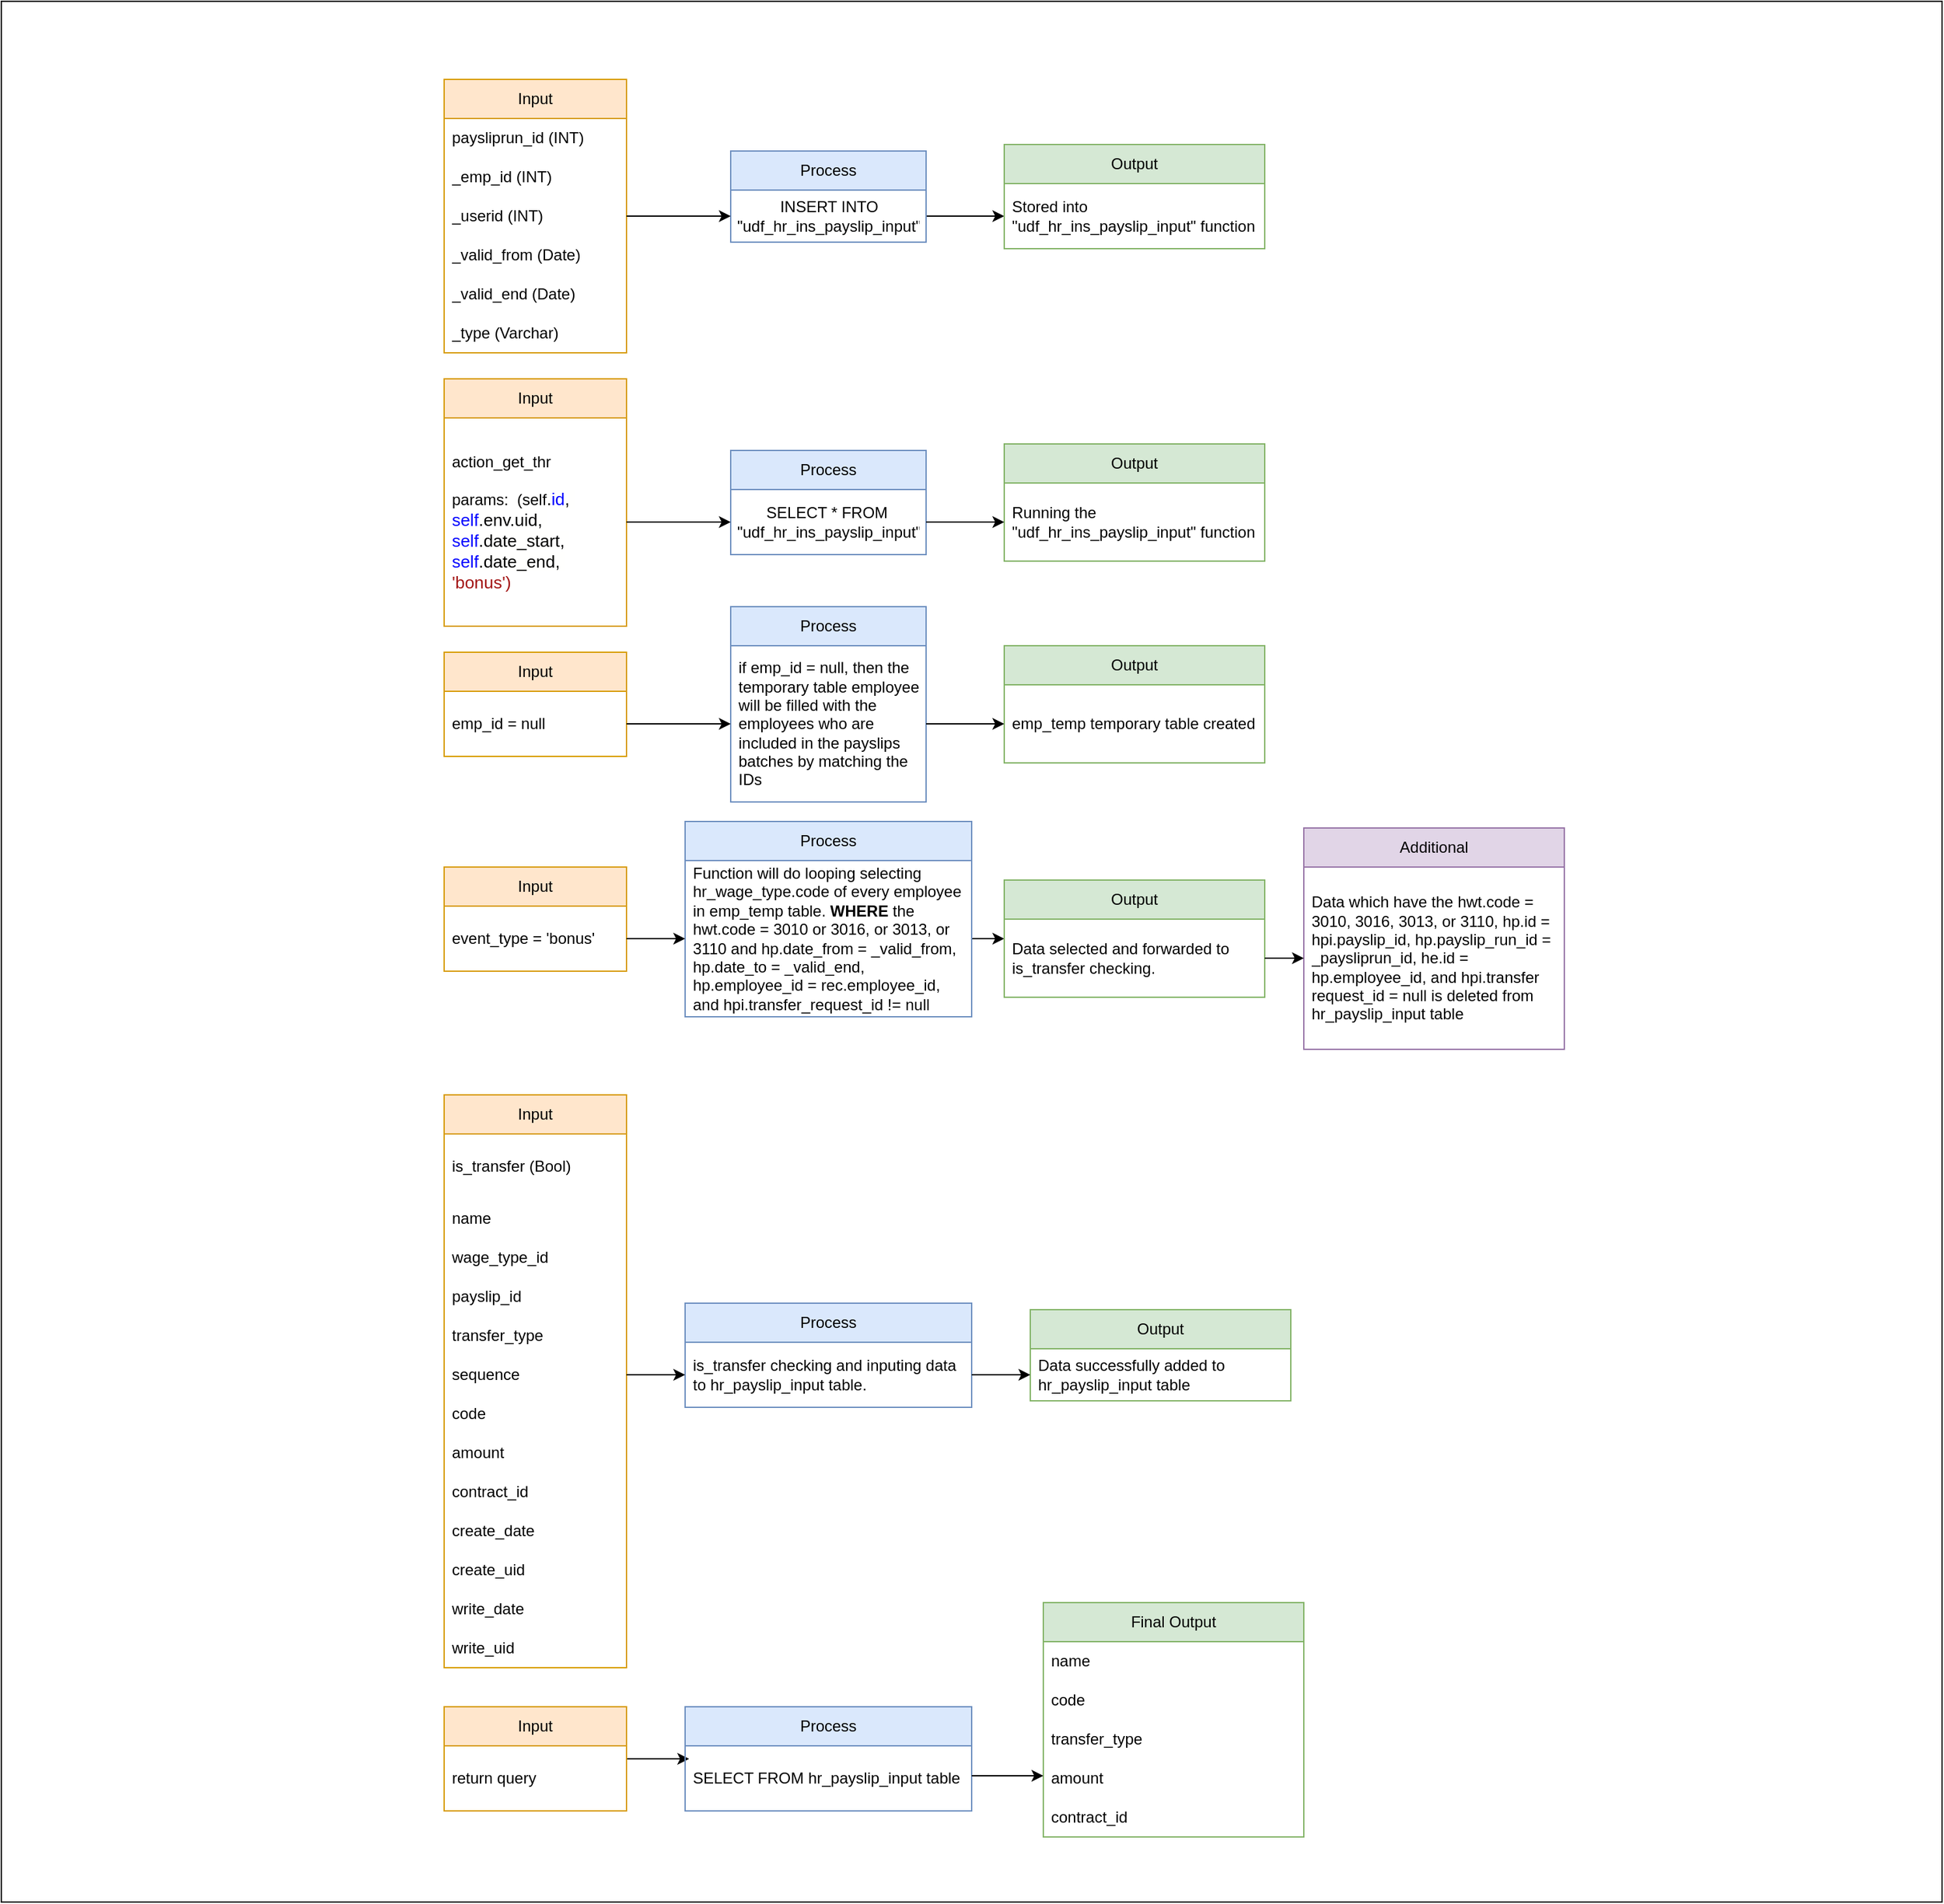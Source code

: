 <mxfile version="20.8.5" type="github">
  <diagram id="UuDjsptwpqmbSiXA63Qq" name="Page-1">
    <mxGraphModel dx="2835" dy="1155" grid="1" gridSize="10" guides="1" tooltips="1" connect="1" arrows="1" fold="1" page="1" pageScale="1" pageWidth="850" pageHeight="1100" math="0" shadow="0">
      <root>
        <mxCell id="0" />
        <mxCell id="1" parent="0" />
        <mxCell id="sz1f2lQ3bUpDNZ_DCgty-1" value="Input" style="swimlane;fontStyle=0;childLayout=stackLayout;horizontal=1;startSize=30;horizontalStack=0;resizeParent=1;resizeParentMax=0;resizeLast=0;collapsible=1;marginBottom=0;whiteSpace=wrap;html=1;fillColor=#ffe6cc;strokeColor=#d79b00;" vertex="1" parent="1">
          <mxGeometry x="100" y="220" width="140" height="210" as="geometry" />
        </mxCell>
        <mxCell id="sz1f2lQ3bUpDNZ_DCgty-2" value="paysliprun_id (INT)" style="text;strokeColor=none;fillColor=none;align=left;verticalAlign=middle;spacingLeft=4;spacingRight=4;overflow=hidden;points=[[0,0.5],[1,0.5]];portConstraint=eastwest;rotatable=0;whiteSpace=wrap;html=1;" vertex="1" parent="sz1f2lQ3bUpDNZ_DCgty-1">
          <mxGeometry y="30" width="140" height="30" as="geometry" />
        </mxCell>
        <mxCell id="sz1f2lQ3bUpDNZ_DCgty-3" value="_emp_id (INT)" style="text;strokeColor=none;fillColor=none;align=left;verticalAlign=middle;spacingLeft=4;spacingRight=4;overflow=hidden;points=[[0,0.5],[1,0.5]];portConstraint=eastwest;rotatable=0;whiteSpace=wrap;html=1;" vertex="1" parent="sz1f2lQ3bUpDNZ_DCgty-1">
          <mxGeometry y="60" width="140" height="30" as="geometry" />
        </mxCell>
        <mxCell id="sz1f2lQ3bUpDNZ_DCgty-4" value="_userid (INT)" style="text;strokeColor=none;fillColor=none;align=left;verticalAlign=middle;spacingLeft=4;spacingRight=4;overflow=hidden;points=[[0,0.5],[1,0.5]];portConstraint=eastwest;rotatable=0;whiteSpace=wrap;html=1;" vertex="1" parent="sz1f2lQ3bUpDNZ_DCgty-1">
          <mxGeometry y="90" width="140" height="30" as="geometry" />
        </mxCell>
        <mxCell id="sz1f2lQ3bUpDNZ_DCgty-5" value="_valid_from (Date)" style="text;strokeColor=none;fillColor=none;align=left;verticalAlign=middle;spacingLeft=4;spacingRight=4;overflow=hidden;points=[[0,0.5],[1,0.5]];portConstraint=eastwest;rotatable=0;whiteSpace=wrap;html=1;" vertex="1" parent="sz1f2lQ3bUpDNZ_DCgty-1">
          <mxGeometry y="120" width="140" height="30" as="geometry" />
        </mxCell>
        <mxCell id="sz1f2lQ3bUpDNZ_DCgty-6" value="_valid_end (Date)" style="text;strokeColor=none;fillColor=none;align=left;verticalAlign=middle;spacingLeft=4;spacingRight=4;overflow=hidden;points=[[0,0.5],[1,0.5]];portConstraint=eastwest;rotatable=0;whiteSpace=wrap;html=1;" vertex="1" parent="sz1f2lQ3bUpDNZ_DCgty-1">
          <mxGeometry y="150" width="140" height="30" as="geometry" />
        </mxCell>
        <mxCell id="sz1f2lQ3bUpDNZ_DCgty-7" value="_type (Varchar)" style="text;strokeColor=none;fillColor=none;align=left;verticalAlign=middle;spacingLeft=4;spacingRight=4;overflow=hidden;points=[[0,0.5],[1,0.5]];portConstraint=eastwest;rotatable=0;whiteSpace=wrap;html=1;" vertex="1" parent="sz1f2lQ3bUpDNZ_DCgty-1">
          <mxGeometry y="180" width="140" height="30" as="geometry" />
        </mxCell>
        <mxCell id="sz1f2lQ3bUpDNZ_DCgty-8" value="" style="edgeStyle=orthogonalEdgeStyle;rounded=0;orthogonalLoop=1;jettySize=auto;html=1;" edge="1" parent="1" source="sz1f2lQ3bUpDNZ_DCgty-9" target="sz1f2lQ3bUpDNZ_DCgty-12">
          <mxGeometry relative="1" as="geometry">
            <Array as="points">
              <mxPoint x="490" y="325" />
              <mxPoint x="490" y="325" />
            </Array>
          </mxGeometry>
        </mxCell>
        <mxCell id="sz1f2lQ3bUpDNZ_DCgty-9" value="Process" style="swimlane;fontStyle=0;childLayout=stackLayout;horizontal=1;startSize=30;horizontalStack=0;resizeParent=1;resizeParentMax=0;resizeLast=0;collapsible=1;marginBottom=0;whiteSpace=wrap;html=1;fillColor=#dae8fc;strokeColor=#6c8ebf;" vertex="1" parent="1">
          <mxGeometry x="320" y="275" width="150" height="70" as="geometry" />
        </mxCell>
        <mxCell id="sz1f2lQ3bUpDNZ_DCgty-10" value="INSERT INTO &quot;udf_hr_ins_payslip_input&quot;" style="text;strokeColor=none;fillColor=none;align=center;verticalAlign=middle;spacingLeft=4;spacingRight=4;overflow=hidden;points=[[0,0.5],[1,0.5]];portConstraint=eastwest;rotatable=0;whiteSpace=wrap;html=1;" vertex="1" parent="sz1f2lQ3bUpDNZ_DCgty-9">
          <mxGeometry y="30" width="150" height="40" as="geometry" />
        </mxCell>
        <mxCell id="sz1f2lQ3bUpDNZ_DCgty-11" value="Output" style="swimlane;fontStyle=0;childLayout=stackLayout;horizontal=1;startSize=30;horizontalStack=0;resizeParent=1;resizeParentMax=0;resizeLast=0;collapsible=1;marginBottom=0;whiteSpace=wrap;html=1;fillColor=#d5e8d4;strokeColor=#82b366;" vertex="1" parent="1">
          <mxGeometry x="530" y="270" width="200" height="80" as="geometry" />
        </mxCell>
        <mxCell id="sz1f2lQ3bUpDNZ_DCgty-12" value="Stored into &quot;udf_hr_ins_payslip_input&quot; function" style="text;strokeColor=none;fillColor=none;align=left;verticalAlign=middle;spacingLeft=4;spacingRight=4;overflow=hidden;points=[[0,0.5],[1,0.5]];portConstraint=eastwest;rotatable=0;whiteSpace=wrap;html=1;" vertex="1" parent="sz1f2lQ3bUpDNZ_DCgty-11">
          <mxGeometry y="30" width="200" height="50" as="geometry" />
        </mxCell>
        <mxCell id="sz1f2lQ3bUpDNZ_DCgty-13" value="Input" style="swimlane;fontStyle=0;childLayout=stackLayout;horizontal=1;startSize=30;horizontalStack=0;resizeParent=1;resizeParentMax=0;resizeLast=0;collapsible=1;marginBottom=0;whiteSpace=wrap;html=1;fillColor=#ffe6cc;strokeColor=#d79b00;" vertex="1" parent="1">
          <mxGeometry x="100" y="450" width="140" height="190" as="geometry" />
        </mxCell>
        <mxCell id="sz1f2lQ3bUpDNZ_DCgty-14" value="action_get_thr&lt;br&gt;&lt;br&gt;params:&amp;nbsp; (self&lt;span style=&quot;background-color: rgb(255, 255, 254); font-size: 13.2px;&quot;&gt;.&lt;/span&gt;&lt;span style=&quot;font-size: 13.2px; color: rgb(0, 0, 255);&quot;&gt;id&lt;/span&gt;&lt;span style=&quot;background-color: rgb(255, 255, 254); font-size: 13.2px;&quot;&gt;,&amp;nbsp;&lt;br&gt;&lt;/span&gt;&lt;span style=&quot;font-size: 13.2px; color: rgb(0, 0, 255);&quot;&gt;self&lt;/span&gt;&lt;span style=&quot;background-color: rgb(255, 255, 254); font-size: 13.2px;&quot;&gt;.env.uid,&amp;nbsp;&lt;br&gt;&lt;/span&gt;&lt;span style=&quot;font-size: 13.2px; color: rgb(0, 0, 255);&quot;&gt;self&lt;/span&gt;&lt;span style=&quot;background-color: rgb(255, 255, 254); font-size: 13.2px;&quot;&gt;.date_start,&amp;nbsp;&lt;br&gt;&lt;/span&gt;&lt;span style=&quot;font-size: 13.2px; color: rgb(0, 0, 255);&quot;&gt;self&lt;/span&gt;&lt;span style=&quot;background-color: rgb(255, 255, 254); font-size: 13.2px;&quot;&gt;.date_end,&amp;nbsp;&lt;br&gt;&lt;/span&gt;&lt;span style=&quot;font-size: 13.2px; color: rgb(163, 21, 21);&quot;&gt;&#39;bonus&#39;)&lt;/span&gt;" style="text;strokeColor=none;fillColor=none;align=left;verticalAlign=middle;spacingLeft=4;spacingRight=4;overflow=hidden;points=[[0,0.5],[1,0.5]];portConstraint=eastwest;rotatable=0;whiteSpace=wrap;html=1;" vertex="1" parent="sz1f2lQ3bUpDNZ_DCgty-13">
          <mxGeometry y="30" width="140" height="160" as="geometry" />
        </mxCell>
        <mxCell id="sz1f2lQ3bUpDNZ_DCgty-15" value="Process" style="swimlane;fontStyle=0;childLayout=stackLayout;horizontal=1;startSize=30;horizontalStack=0;resizeParent=1;resizeParentMax=0;resizeLast=0;collapsible=1;marginBottom=0;whiteSpace=wrap;html=1;fillColor=#dae8fc;strokeColor=#6c8ebf;" vertex="1" parent="1">
          <mxGeometry x="320" y="505" width="150" height="80" as="geometry" />
        </mxCell>
        <mxCell id="sz1f2lQ3bUpDNZ_DCgty-16" value="SELECT * FROM&amp;nbsp;&lt;br&gt;&quot;udf_hr_ins_payslip_input&quot;" style="text;strokeColor=none;fillColor=none;align=center;verticalAlign=middle;spacingLeft=4;spacingRight=4;overflow=hidden;points=[[0,0.5],[1,0.5]];portConstraint=eastwest;rotatable=0;whiteSpace=wrap;html=1;" vertex="1" parent="sz1f2lQ3bUpDNZ_DCgty-15">
          <mxGeometry y="30" width="150" height="50" as="geometry" />
        </mxCell>
        <mxCell id="sz1f2lQ3bUpDNZ_DCgty-17" value="Output" style="swimlane;fontStyle=0;childLayout=stackLayout;horizontal=1;startSize=30;horizontalStack=0;resizeParent=1;resizeParentMax=0;resizeLast=0;collapsible=1;marginBottom=0;whiteSpace=wrap;html=1;fillColor=#d5e8d4;strokeColor=#82b366;" vertex="1" parent="1">
          <mxGeometry x="530" y="500" width="200" height="90" as="geometry" />
        </mxCell>
        <mxCell id="sz1f2lQ3bUpDNZ_DCgty-18" value="Running the &quot;udf_hr_ins_payslip_input&quot; function" style="text;strokeColor=none;fillColor=none;align=left;verticalAlign=middle;spacingLeft=4;spacingRight=4;overflow=hidden;points=[[0,0.5],[1,0.5]];portConstraint=eastwest;rotatable=0;whiteSpace=wrap;html=1;" vertex="1" parent="sz1f2lQ3bUpDNZ_DCgty-17">
          <mxGeometry y="30" width="200" height="60" as="geometry" />
        </mxCell>
        <mxCell id="sz1f2lQ3bUpDNZ_DCgty-20" value="" style="edgeStyle=orthogonalEdgeStyle;rounded=0;orthogonalLoop=1;jettySize=auto;html=1;" edge="1" parent="1" source="sz1f2lQ3bUpDNZ_DCgty-14" target="sz1f2lQ3bUpDNZ_DCgty-16">
          <mxGeometry relative="1" as="geometry" />
        </mxCell>
        <mxCell id="sz1f2lQ3bUpDNZ_DCgty-21" value="" style="edgeStyle=orthogonalEdgeStyle;rounded=0;orthogonalLoop=1;jettySize=auto;html=1;" edge="1" parent="1" source="sz1f2lQ3bUpDNZ_DCgty-16">
          <mxGeometry relative="1" as="geometry">
            <mxPoint x="530" y="560" as="targetPoint" />
          </mxGeometry>
        </mxCell>
        <mxCell id="sz1f2lQ3bUpDNZ_DCgty-22" value="" style="edgeStyle=orthogonalEdgeStyle;rounded=0;orthogonalLoop=1;jettySize=auto;html=1;" edge="1" parent="1" source="sz1f2lQ3bUpDNZ_DCgty-4" target="sz1f2lQ3bUpDNZ_DCgty-10">
          <mxGeometry relative="1" as="geometry" />
        </mxCell>
        <mxCell id="sz1f2lQ3bUpDNZ_DCgty-31" value="Input" style="swimlane;fontStyle=0;childLayout=stackLayout;horizontal=1;startSize=30;horizontalStack=0;resizeParent=1;resizeParentMax=0;resizeLast=0;collapsible=1;marginBottom=0;whiteSpace=wrap;html=1;fillColor=#ffe6cc;strokeColor=#d79b00;" vertex="1" parent="1">
          <mxGeometry x="100" y="660" width="140" height="80" as="geometry" />
        </mxCell>
        <mxCell id="sz1f2lQ3bUpDNZ_DCgty-32" value="emp_id = null" style="text;strokeColor=none;fillColor=none;align=left;verticalAlign=middle;spacingLeft=4;spacingRight=4;overflow=hidden;points=[[0,0.5],[1,0.5]];portConstraint=eastwest;rotatable=0;whiteSpace=wrap;html=1;" vertex="1" parent="sz1f2lQ3bUpDNZ_DCgty-31">
          <mxGeometry y="30" width="140" height="50" as="geometry" />
        </mxCell>
        <mxCell id="sz1f2lQ3bUpDNZ_DCgty-35" value="Output" style="swimlane;fontStyle=0;childLayout=stackLayout;horizontal=1;startSize=30;horizontalStack=0;resizeParent=1;resizeParentMax=0;resizeLast=0;collapsible=1;marginBottom=0;whiteSpace=wrap;html=1;fillColor=#d5e8d4;strokeColor=#82b366;" vertex="1" parent="1">
          <mxGeometry x="530" y="655" width="200" height="90" as="geometry" />
        </mxCell>
        <mxCell id="sz1f2lQ3bUpDNZ_DCgty-36" value="emp_temp temporary table created" style="text;strokeColor=none;fillColor=none;align=left;verticalAlign=middle;spacingLeft=4;spacingRight=4;overflow=hidden;points=[[0,0.5],[1,0.5]];portConstraint=eastwest;rotatable=0;whiteSpace=wrap;html=1;" vertex="1" parent="sz1f2lQ3bUpDNZ_DCgty-35">
          <mxGeometry y="30" width="200" height="60" as="geometry" />
        </mxCell>
        <mxCell id="sz1f2lQ3bUpDNZ_DCgty-43" value="Process" style="swimlane;fontStyle=0;childLayout=stackLayout;horizontal=1;startSize=30;horizontalStack=0;resizeParent=1;resizeParentMax=0;resizeLast=0;collapsible=1;marginBottom=0;whiteSpace=wrap;html=1;fillColor=#dae8fc;strokeColor=#6c8ebf;" vertex="1" parent="1">
          <mxGeometry x="320" y="625" width="150" height="150" as="geometry" />
        </mxCell>
        <mxCell id="sz1f2lQ3bUpDNZ_DCgty-44" value="&lt;div style=&quot;&quot;&gt;&lt;span style=&quot;background-color: initial;&quot;&gt;if emp_id = null, then the temporary table employee will be filled with the employees who are included in the payslips batches by matching the IDs&lt;/span&gt;&lt;/div&gt;" style="text;strokeColor=none;fillColor=none;align=left;verticalAlign=middle;spacingLeft=4;spacingRight=4;overflow=hidden;points=[[0,0.5],[1,0.5]];portConstraint=eastwest;rotatable=0;whiteSpace=wrap;html=1;" vertex="1" parent="sz1f2lQ3bUpDNZ_DCgty-43">
          <mxGeometry y="30" width="150" height="120" as="geometry" />
        </mxCell>
        <mxCell id="sz1f2lQ3bUpDNZ_DCgty-45" value="Input" style="swimlane;fontStyle=0;childLayout=stackLayout;horizontal=1;startSize=30;horizontalStack=0;resizeParent=1;resizeParentMax=0;resizeLast=0;collapsible=1;marginBottom=0;whiteSpace=wrap;html=1;fillColor=#ffe6cc;strokeColor=#d79b00;" vertex="1" parent="1">
          <mxGeometry x="100" y="825" width="140" height="80" as="geometry" />
        </mxCell>
        <mxCell id="sz1f2lQ3bUpDNZ_DCgty-46" value="event_type = &#39;bonus&#39;" style="text;strokeColor=none;fillColor=none;align=left;verticalAlign=middle;spacingLeft=4;spacingRight=4;overflow=hidden;points=[[0,0.5],[1,0.5]];portConstraint=eastwest;rotatable=0;whiteSpace=wrap;html=1;" vertex="1" parent="sz1f2lQ3bUpDNZ_DCgty-45">
          <mxGeometry y="30" width="140" height="50" as="geometry" />
        </mxCell>
        <mxCell id="sz1f2lQ3bUpDNZ_DCgty-88" value="" style="edgeStyle=orthogonalEdgeStyle;rounded=0;orthogonalLoop=1;jettySize=auto;html=1;fontFamily=Helvetica;endArrow=none;endFill=0;startArrow=classic;startFill=1;" edge="1" parent="1" source="sz1f2lQ3bUpDNZ_DCgty-47" target="sz1f2lQ3bUpDNZ_DCgty-50">
          <mxGeometry relative="1" as="geometry" />
        </mxCell>
        <mxCell id="sz1f2lQ3bUpDNZ_DCgty-47" value="Output" style="swimlane;fontStyle=0;childLayout=stackLayout;horizontal=1;startSize=30;horizontalStack=0;resizeParent=1;resizeParentMax=0;resizeLast=0;collapsible=1;marginBottom=0;whiteSpace=wrap;html=1;fillColor=#d5e8d4;strokeColor=#82b366;" vertex="1" parent="1">
          <mxGeometry x="530" y="835" width="200" height="90" as="geometry" />
        </mxCell>
        <mxCell id="sz1f2lQ3bUpDNZ_DCgty-48" value="Data selected and forwarded to is_transfer checking." style="text;strokeColor=none;fillColor=none;align=left;verticalAlign=middle;spacingLeft=4;spacingRight=4;overflow=hidden;points=[[0,0.5],[1,0.5]];portConstraint=eastwest;rotatable=0;whiteSpace=wrap;html=1;" vertex="1" parent="sz1f2lQ3bUpDNZ_DCgty-47">
          <mxGeometry y="30" width="200" height="60" as="geometry" />
        </mxCell>
        <mxCell id="sz1f2lQ3bUpDNZ_DCgty-49" value="Process" style="swimlane;fontStyle=0;childLayout=stackLayout;horizontal=1;startSize=30;horizontalStack=0;resizeParent=1;resizeParentMax=0;resizeLast=0;collapsible=1;marginBottom=0;whiteSpace=wrap;html=1;fillColor=#dae8fc;strokeColor=#6c8ebf;" vertex="1" parent="1">
          <mxGeometry x="285" y="790" width="220" height="150" as="geometry" />
        </mxCell>
        <mxCell id="sz1f2lQ3bUpDNZ_DCgty-50" value="&lt;div style=&quot;&quot;&gt;Function will do looping selecting hr_wage_type.code of every employee in emp_temp table. &lt;b&gt;WHERE &lt;/b&gt;the hwt.code = 3010 or 3016, or 3013, or 3110 and hp.date_from = _valid_from, hp.date_to = _valid_end, hp.employee_id = rec.employee_id, and hpi.transfer_request_id != null&amp;nbsp;&lt;/div&gt;" style="text;strokeColor=none;fillColor=none;align=left;verticalAlign=middle;spacingLeft=4;spacingRight=4;overflow=hidden;points=[[0,0.5],[1,0.5]];portConstraint=eastwest;rotatable=0;whiteSpace=wrap;html=1;" vertex="1" parent="sz1f2lQ3bUpDNZ_DCgty-49">
          <mxGeometry y="30" width="220" height="120" as="geometry" />
        </mxCell>
        <mxCell id="sz1f2lQ3bUpDNZ_DCgty-51" value="Additional" style="swimlane;fontStyle=0;childLayout=stackLayout;horizontal=1;startSize=30;horizontalStack=0;resizeParent=1;resizeParentMax=0;resizeLast=0;collapsible=1;marginBottom=0;whiteSpace=wrap;html=1;fillColor=#e1d5e7;strokeColor=#9673a6;" vertex="1" parent="1">
          <mxGeometry x="760" y="795" width="200" height="170" as="geometry" />
        </mxCell>
        <mxCell id="sz1f2lQ3bUpDNZ_DCgty-52" value="Data which have the hwt.code = 3010, 3016, 3013, or 3110, hp.id = hpi.payslip_id, hp.payslip_run_id = _paysliprun_id, he.id = hp.employee_id, and hpi.transfer request_id = null is deleted from hr_payslip_input table" style="text;strokeColor=none;fillColor=none;align=left;verticalAlign=middle;spacingLeft=4;spacingRight=4;overflow=hidden;points=[[0,0.5],[1,0.5]];portConstraint=eastwest;rotatable=0;whiteSpace=wrap;html=1;" vertex="1" parent="sz1f2lQ3bUpDNZ_DCgty-51">
          <mxGeometry y="30" width="200" height="140" as="geometry" />
        </mxCell>
        <mxCell id="sz1f2lQ3bUpDNZ_DCgty-53" value="Input" style="swimlane;fontStyle=0;childLayout=stackLayout;horizontal=1;startSize=30;horizontalStack=0;resizeParent=1;resizeParentMax=0;resizeLast=0;collapsible=1;marginBottom=0;whiteSpace=wrap;html=1;fillColor=#ffe6cc;strokeColor=#d79b00;" vertex="1" parent="1">
          <mxGeometry x="100" y="1000" width="140" height="440" as="geometry" />
        </mxCell>
        <mxCell id="sz1f2lQ3bUpDNZ_DCgty-60" value="is_transfer (Bool)" style="text;strokeColor=none;fillColor=none;align=left;verticalAlign=middle;spacingLeft=4;spacingRight=4;overflow=hidden;points=[[0,0.5],[1,0.5]];portConstraint=eastwest;rotatable=0;whiteSpace=wrap;html=1;" vertex="1" parent="sz1f2lQ3bUpDNZ_DCgty-53">
          <mxGeometry y="30" width="140" height="50" as="geometry" />
        </mxCell>
        <mxCell id="sz1f2lQ3bUpDNZ_DCgty-61" value="name" style="text;strokeColor=none;fillColor=none;align=left;verticalAlign=middle;spacingLeft=4;spacingRight=4;overflow=hidden;points=[[0,0.5],[1,0.5]];portConstraint=eastwest;rotatable=0;whiteSpace=wrap;html=1;" vertex="1" parent="sz1f2lQ3bUpDNZ_DCgty-53">
          <mxGeometry y="80" width="140" height="30" as="geometry" />
        </mxCell>
        <mxCell id="sz1f2lQ3bUpDNZ_DCgty-62" value="wage_type_id" style="text;strokeColor=none;fillColor=none;align=left;verticalAlign=middle;spacingLeft=4;spacingRight=4;overflow=hidden;points=[[0,0.5],[1,0.5]];portConstraint=eastwest;rotatable=0;whiteSpace=wrap;html=1;" vertex="1" parent="sz1f2lQ3bUpDNZ_DCgty-53">
          <mxGeometry y="110" width="140" height="30" as="geometry" />
        </mxCell>
        <mxCell id="sz1f2lQ3bUpDNZ_DCgty-63" value="payslip_id" style="text;strokeColor=none;fillColor=none;align=left;verticalAlign=middle;spacingLeft=4;spacingRight=4;overflow=hidden;points=[[0,0.5],[1,0.5]];portConstraint=eastwest;rotatable=0;whiteSpace=wrap;html=1;" vertex="1" parent="sz1f2lQ3bUpDNZ_DCgty-53">
          <mxGeometry y="140" width="140" height="30" as="geometry" />
        </mxCell>
        <mxCell id="sz1f2lQ3bUpDNZ_DCgty-64" value="transfer_type" style="text;strokeColor=none;fillColor=none;align=left;verticalAlign=middle;spacingLeft=4;spacingRight=4;overflow=hidden;points=[[0,0.5],[1,0.5]];portConstraint=eastwest;rotatable=0;whiteSpace=wrap;html=1;" vertex="1" parent="sz1f2lQ3bUpDNZ_DCgty-53">
          <mxGeometry y="170" width="140" height="30" as="geometry" />
        </mxCell>
        <mxCell id="sz1f2lQ3bUpDNZ_DCgty-65" value="sequence" style="text;strokeColor=none;fillColor=none;align=left;verticalAlign=middle;spacingLeft=4;spacingRight=4;overflow=hidden;points=[[0,0.5],[1,0.5]];portConstraint=eastwest;rotatable=0;whiteSpace=wrap;html=1;" vertex="1" parent="sz1f2lQ3bUpDNZ_DCgty-53">
          <mxGeometry y="200" width="140" height="30" as="geometry" />
        </mxCell>
        <mxCell id="sz1f2lQ3bUpDNZ_DCgty-66" value="code" style="text;strokeColor=none;fillColor=none;align=left;verticalAlign=middle;spacingLeft=4;spacingRight=4;overflow=hidden;points=[[0,0.5],[1,0.5]];portConstraint=eastwest;rotatable=0;whiteSpace=wrap;html=1;" vertex="1" parent="sz1f2lQ3bUpDNZ_DCgty-53">
          <mxGeometry y="230" width="140" height="30" as="geometry" />
        </mxCell>
        <mxCell id="sz1f2lQ3bUpDNZ_DCgty-67" value="amount" style="text;strokeColor=none;fillColor=none;align=left;verticalAlign=middle;spacingLeft=4;spacingRight=4;overflow=hidden;points=[[0,0.5],[1,0.5]];portConstraint=eastwest;rotatable=0;whiteSpace=wrap;html=1;" vertex="1" parent="sz1f2lQ3bUpDNZ_DCgty-53">
          <mxGeometry y="260" width="140" height="30" as="geometry" />
        </mxCell>
        <mxCell id="sz1f2lQ3bUpDNZ_DCgty-68" value="contract_id" style="text;strokeColor=none;fillColor=none;align=left;verticalAlign=middle;spacingLeft=4;spacingRight=4;overflow=hidden;points=[[0,0.5],[1,0.5]];portConstraint=eastwest;rotatable=0;whiteSpace=wrap;html=1;" vertex="1" parent="sz1f2lQ3bUpDNZ_DCgty-53">
          <mxGeometry y="290" width="140" height="30" as="geometry" />
        </mxCell>
        <mxCell id="sz1f2lQ3bUpDNZ_DCgty-69" value="create_date" style="text;strokeColor=none;fillColor=none;align=left;verticalAlign=middle;spacingLeft=4;spacingRight=4;overflow=hidden;points=[[0,0.5],[1,0.5]];portConstraint=eastwest;rotatable=0;whiteSpace=wrap;html=1;" vertex="1" parent="sz1f2lQ3bUpDNZ_DCgty-53">
          <mxGeometry y="320" width="140" height="30" as="geometry" />
        </mxCell>
        <mxCell id="sz1f2lQ3bUpDNZ_DCgty-70" value="create_uid" style="text;strokeColor=none;fillColor=none;align=left;verticalAlign=middle;spacingLeft=4;spacingRight=4;overflow=hidden;points=[[0,0.5],[1,0.5]];portConstraint=eastwest;rotatable=0;whiteSpace=wrap;html=1;" vertex="1" parent="sz1f2lQ3bUpDNZ_DCgty-53">
          <mxGeometry y="350" width="140" height="30" as="geometry" />
        </mxCell>
        <mxCell id="sz1f2lQ3bUpDNZ_DCgty-71" value="write_date" style="text;strokeColor=none;fillColor=none;align=left;verticalAlign=middle;spacingLeft=4;spacingRight=4;overflow=hidden;points=[[0,0.5],[1,0.5]];portConstraint=eastwest;rotatable=0;whiteSpace=wrap;html=1;" vertex="1" parent="sz1f2lQ3bUpDNZ_DCgty-53">
          <mxGeometry y="380" width="140" height="30" as="geometry" />
        </mxCell>
        <mxCell id="sz1f2lQ3bUpDNZ_DCgty-54" value="write_uid" style="text;strokeColor=none;fillColor=none;align=left;verticalAlign=middle;spacingLeft=4;spacingRight=4;overflow=hidden;points=[[0,0.5],[1,0.5]];portConstraint=eastwest;rotatable=0;whiteSpace=wrap;html=1;" vertex="1" parent="sz1f2lQ3bUpDNZ_DCgty-53">
          <mxGeometry y="410" width="140" height="30" as="geometry" />
        </mxCell>
        <mxCell id="sz1f2lQ3bUpDNZ_DCgty-55" value="Output" style="swimlane;fontStyle=0;childLayout=stackLayout;horizontal=1;startSize=30;horizontalStack=0;resizeParent=1;resizeParentMax=0;resizeLast=0;collapsible=1;marginBottom=0;whiteSpace=wrap;html=1;fillColor=#d5e8d4;strokeColor=#82b366;" vertex="1" parent="1">
          <mxGeometry x="550" y="1165" width="200" height="70" as="geometry" />
        </mxCell>
        <mxCell id="sz1f2lQ3bUpDNZ_DCgty-56" value="Data successfully added to hr_payslip_input table" style="text;strokeColor=none;fillColor=none;align=left;verticalAlign=middle;spacingLeft=4;spacingRight=4;overflow=hidden;points=[[0,0.5],[1,0.5]];portConstraint=eastwest;rotatable=0;whiteSpace=wrap;html=1;" vertex="1" parent="sz1f2lQ3bUpDNZ_DCgty-55">
          <mxGeometry y="30" width="200" height="40" as="geometry" />
        </mxCell>
        <mxCell id="sz1f2lQ3bUpDNZ_DCgty-57" value="Process" style="swimlane;fontStyle=0;childLayout=stackLayout;horizontal=1;startSize=30;horizontalStack=0;resizeParent=1;resizeParentMax=0;resizeLast=0;collapsible=1;marginBottom=0;whiteSpace=wrap;html=1;fillColor=#dae8fc;strokeColor=#6c8ebf;" vertex="1" parent="1">
          <mxGeometry x="285" y="1160" width="220" height="80" as="geometry" />
        </mxCell>
        <mxCell id="sz1f2lQ3bUpDNZ_DCgty-58" value="&lt;div style=&quot;&quot;&gt;is_transfer checking and inputing data to hr_payslip_input table.&lt;/div&gt;" style="text;strokeColor=none;fillColor=none;align=left;verticalAlign=middle;spacingLeft=4;spacingRight=4;overflow=hidden;points=[[0,0.5],[1,0.5]];portConstraint=eastwest;rotatable=0;whiteSpace=wrap;html=1;" vertex="1" parent="sz1f2lQ3bUpDNZ_DCgty-57">
          <mxGeometry y="30" width="220" height="50" as="geometry" />
        </mxCell>
        <mxCell id="sz1f2lQ3bUpDNZ_DCgty-77" value="Final Output" style="swimlane;fontStyle=0;childLayout=stackLayout;horizontal=1;startSize=30;horizontalStack=0;resizeParent=1;resizeParentMax=0;resizeLast=0;collapsible=1;marginBottom=0;whiteSpace=wrap;html=1;fillColor=#d5e8d4;strokeColor=#82b366;" vertex="1" parent="1">
          <mxGeometry x="560" y="1390" width="200" height="180" as="geometry" />
        </mxCell>
        <mxCell id="sz1f2lQ3bUpDNZ_DCgty-78" value="name" style="text;strokeColor=none;fillColor=none;align=left;verticalAlign=middle;spacingLeft=4;spacingRight=4;overflow=hidden;points=[[0,0.5],[1,0.5]];portConstraint=eastwest;rotatable=0;whiteSpace=wrap;html=1;" vertex="1" parent="sz1f2lQ3bUpDNZ_DCgty-77">
          <mxGeometry y="30" width="200" height="30" as="geometry" />
        </mxCell>
        <mxCell id="sz1f2lQ3bUpDNZ_DCgty-79" value="code" style="text;strokeColor=none;fillColor=none;align=left;verticalAlign=middle;spacingLeft=4;spacingRight=4;overflow=hidden;points=[[0,0.5],[1,0.5]];portConstraint=eastwest;rotatable=0;whiteSpace=wrap;html=1;" vertex="1" parent="sz1f2lQ3bUpDNZ_DCgty-77">
          <mxGeometry y="60" width="200" height="30" as="geometry" />
        </mxCell>
        <mxCell id="sz1f2lQ3bUpDNZ_DCgty-80" value="transfer_type" style="text;strokeColor=none;fillColor=none;align=left;verticalAlign=middle;spacingLeft=4;spacingRight=4;overflow=hidden;points=[[0,0.5],[1,0.5]];portConstraint=eastwest;rotatable=0;whiteSpace=wrap;html=1;" vertex="1" parent="sz1f2lQ3bUpDNZ_DCgty-77">
          <mxGeometry y="90" width="200" height="30" as="geometry" />
        </mxCell>
        <mxCell id="sz1f2lQ3bUpDNZ_DCgty-81" value="amount" style="text;strokeColor=none;fillColor=none;align=left;verticalAlign=middle;spacingLeft=4;spacingRight=4;overflow=hidden;points=[[0,0.5],[1,0.5]];portConstraint=eastwest;rotatable=0;whiteSpace=wrap;html=1;" vertex="1" parent="sz1f2lQ3bUpDNZ_DCgty-77">
          <mxGeometry y="120" width="200" height="30" as="geometry" />
        </mxCell>
        <mxCell id="sz1f2lQ3bUpDNZ_DCgty-82" value="contract_id" style="text;strokeColor=none;fillColor=none;align=left;verticalAlign=middle;spacingLeft=4;spacingRight=4;overflow=hidden;points=[[0,0.5],[1,0.5]];portConstraint=eastwest;rotatable=0;whiteSpace=wrap;html=1;" vertex="1" parent="sz1f2lQ3bUpDNZ_DCgty-77">
          <mxGeometry y="150" width="200" height="30" as="geometry" />
        </mxCell>
        <mxCell id="sz1f2lQ3bUpDNZ_DCgty-83" value="" style="edgeStyle=orthogonalEdgeStyle;rounded=0;orthogonalLoop=1;jettySize=auto;html=1;fontFamily=Helvetica;" edge="1" parent="1" source="sz1f2lQ3bUpDNZ_DCgty-65" target="sz1f2lQ3bUpDNZ_DCgty-58">
          <mxGeometry relative="1" as="geometry" />
        </mxCell>
        <mxCell id="sz1f2lQ3bUpDNZ_DCgty-84" value="" style="edgeStyle=orthogonalEdgeStyle;rounded=0;orthogonalLoop=1;jettySize=auto;html=1;fontFamily=Helvetica;" edge="1" parent="1" source="sz1f2lQ3bUpDNZ_DCgty-58" target="sz1f2lQ3bUpDNZ_DCgty-56">
          <mxGeometry relative="1" as="geometry" />
        </mxCell>
        <mxCell id="sz1f2lQ3bUpDNZ_DCgty-85" value="" style="edgeStyle=orthogonalEdgeStyle;rounded=0;orthogonalLoop=1;jettySize=auto;html=1;fontFamily=Helvetica;" edge="1" parent="1" source="sz1f2lQ3bUpDNZ_DCgty-32" target="sz1f2lQ3bUpDNZ_DCgty-44">
          <mxGeometry relative="1" as="geometry" />
        </mxCell>
        <mxCell id="sz1f2lQ3bUpDNZ_DCgty-86" value="" style="edgeStyle=orthogonalEdgeStyle;rounded=0;orthogonalLoop=1;jettySize=auto;html=1;fontFamily=Helvetica;" edge="1" parent="1" source="sz1f2lQ3bUpDNZ_DCgty-44" target="sz1f2lQ3bUpDNZ_DCgty-36">
          <mxGeometry relative="1" as="geometry" />
        </mxCell>
        <mxCell id="sz1f2lQ3bUpDNZ_DCgty-87" value="" style="edgeStyle=orthogonalEdgeStyle;rounded=0;orthogonalLoop=1;jettySize=auto;html=1;fontFamily=Helvetica;" edge="1" parent="1" source="sz1f2lQ3bUpDNZ_DCgty-46" target="sz1f2lQ3bUpDNZ_DCgty-50">
          <mxGeometry relative="1" as="geometry" />
        </mxCell>
        <mxCell id="sz1f2lQ3bUpDNZ_DCgty-89" value="" style="edgeStyle=orthogonalEdgeStyle;rounded=0;orthogonalLoop=1;jettySize=auto;html=1;fontFamily=Helvetica;startArrow=none;startFill=0;endArrow=classic;endFill=1;" edge="1" parent="1" source="sz1f2lQ3bUpDNZ_DCgty-48" target="sz1f2lQ3bUpDNZ_DCgty-52">
          <mxGeometry relative="1" as="geometry" />
        </mxCell>
        <mxCell id="sz1f2lQ3bUpDNZ_DCgty-108" value="" style="edgeStyle=orthogonalEdgeStyle;rounded=0;orthogonalLoop=1;jettySize=auto;html=1;fontFamily=Helvetica;startArrow=none;startFill=0;endArrow=classic;endFill=1;entryX=0.014;entryY=0.2;entryDx=0;entryDy=0;entryPerimeter=0;" edge="1" parent="1" source="sz1f2lQ3bUpDNZ_DCgty-104" target="sz1f2lQ3bUpDNZ_DCgty-107">
          <mxGeometry relative="1" as="geometry" />
        </mxCell>
        <mxCell id="sz1f2lQ3bUpDNZ_DCgty-104" value="Input" style="swimlane;fontStyle=0;childLayout=stackLayout;horizontal=1;startSize=30;horizontalStack=0;resizeParent=1;resizeParentMax=0;resizeLast=0;collapsible=1;marginBottom=0;whiteSpace=wrap;html=1;fillColor=#ffe6cc;strokeColor=#d79b00;" vertex="1" parent="1">
          <mxGeometry x="100" y="1470" width="140" height="80" as="geometry" />
        </mxCell>
        <mxCell id="sz1f2lQ3bUpDNZ_DCgty-105" value="return query" style="text;strokeColor=none;fillColor=none;align=left;verticalAlign=middle;spacingLeft=4;spacingRight=4;overflow=hidden;points=[[0,0.5],[1,0.5]];portConstraint=eastwest;rotatable=0;whiteSpace=wrap;html=1;" vertex="1" parent="sz1f2lQ3bUpDNZ_DCgty-104">
          <mxGeometry y="30" width="140" height="50" as="geometry" />
        </mxCell>
        <mxCell id="sz1f2lQ3bUpDNZ_DCgty-106" value="Process" style="swimlane;fontStyle=0;childLayout=stackLayout;horizontal=1;startSize=30;horizontalStack=0;resizeParent=1;resizeParentMax=0;resizeLast=0;collapsible=1;marginBottom=0;whiteSpace=wrap;html=1;fillColor=#dae8fc;strokeColor=#6c8ebf;" vertex="1" parent="1">
          <mxGeometry x="285" y="1470" width="220" height="80" as="geometry" />
        </mxCell>
        <mxCell id="sz1f2lQ3bUpDNZ_DCgty-107" value="&lt;div style=&quot;&quot;&gt;SELECT FROM hr_payslip_input table&lt;/div&gt;" style="text;strokeColor=none;fillColor=none;align=left;verticalAlign=middle;spacingLeft=4;spacingRight=4;overflow=hidden;points=[[0,0.5],[1,0.5]];portConstraint=eastwest;rotatable=0;whiteSpace=wrap;html=1;" vertex="1" parent="sz1f2lQ3bUpDNZ_DCgty-106">
          <mxGeometry y="30" width="220" height="50" as="geometry" />
        </mxCell>
        <mxCell id="sz1f2lQ3bUpDNZ_DCgty-111" value="" style="edgeStyle=orthogonalEdgeStyle;rounded=0;orthogonalLoop=1;jettySize=auto;html=1;fontFamily=Helvetica;startArrow=none;startFill=0;endArrow=classic;endFill=1;" edge="1" parent="1" source="sz1f2lQ3bUpDNZ_DCgty-107">
          <mxGeometry relative="1" as="geometry">
            <mxPoint x="560" y="1523" as="targetPoint" />
            <Array as="points">
              <mxPoint x="530" y="1523" />
              <mxPoint x="530" y="1523" />
            </Array>
          </mxGeometry>
        </mxCell>
        <mxCell id="sz1f2lQ3bUpDNZ_DCgty-115" value="" style="rounded=0;whiteSpace=wrap;html=1;fontFamily=Helvetica;fillColor=none;" vertex="1" parent="1">
          <mxGeometry x="-240" y="160" width="1490" height="1460" as="geometry" />
        </mxCell>
      </root>
    </mxGraphModel>
  </diagram>
</mxfile>

